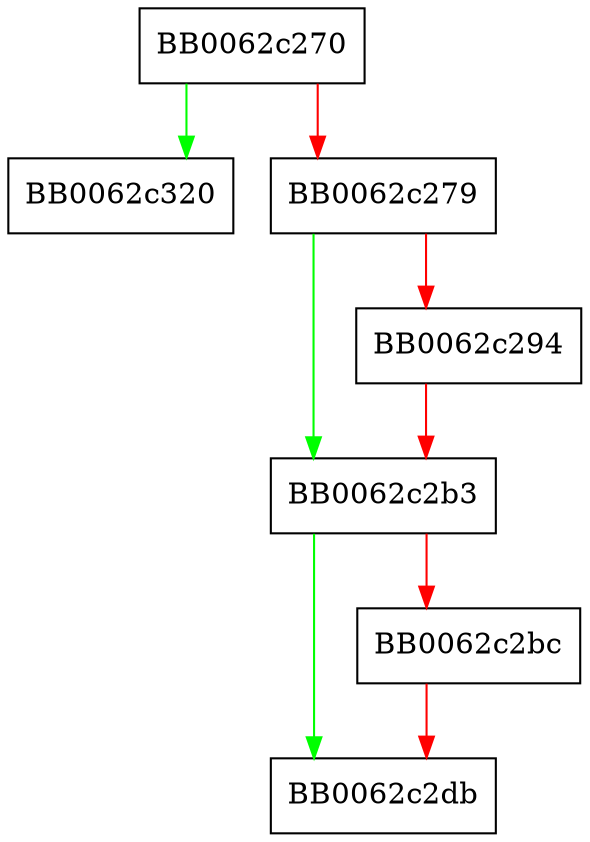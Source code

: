 digraph ossl_property_string_data_free {
  node [shape="box"];
  graph [splines=ortho];
  BB0062c270 -> BB0062c320 [color="green"];
  BB0062c270 -> BB0062c279 [color="red"];
  BB0062c279 -> BB0062c2b3 [color="green"];
  BB0062c279 -> BB0062c294 [color="red"];
  BB0062c294 -> BB0062c2b3 [color="red"];
  BB0062c2b3 -> BB0062c2db [color="green"];
  BB0062c2b3 -> BB0062c2bc [color="red"];
  BB0062c2bc -> BB0062c2db [color="red"];
}